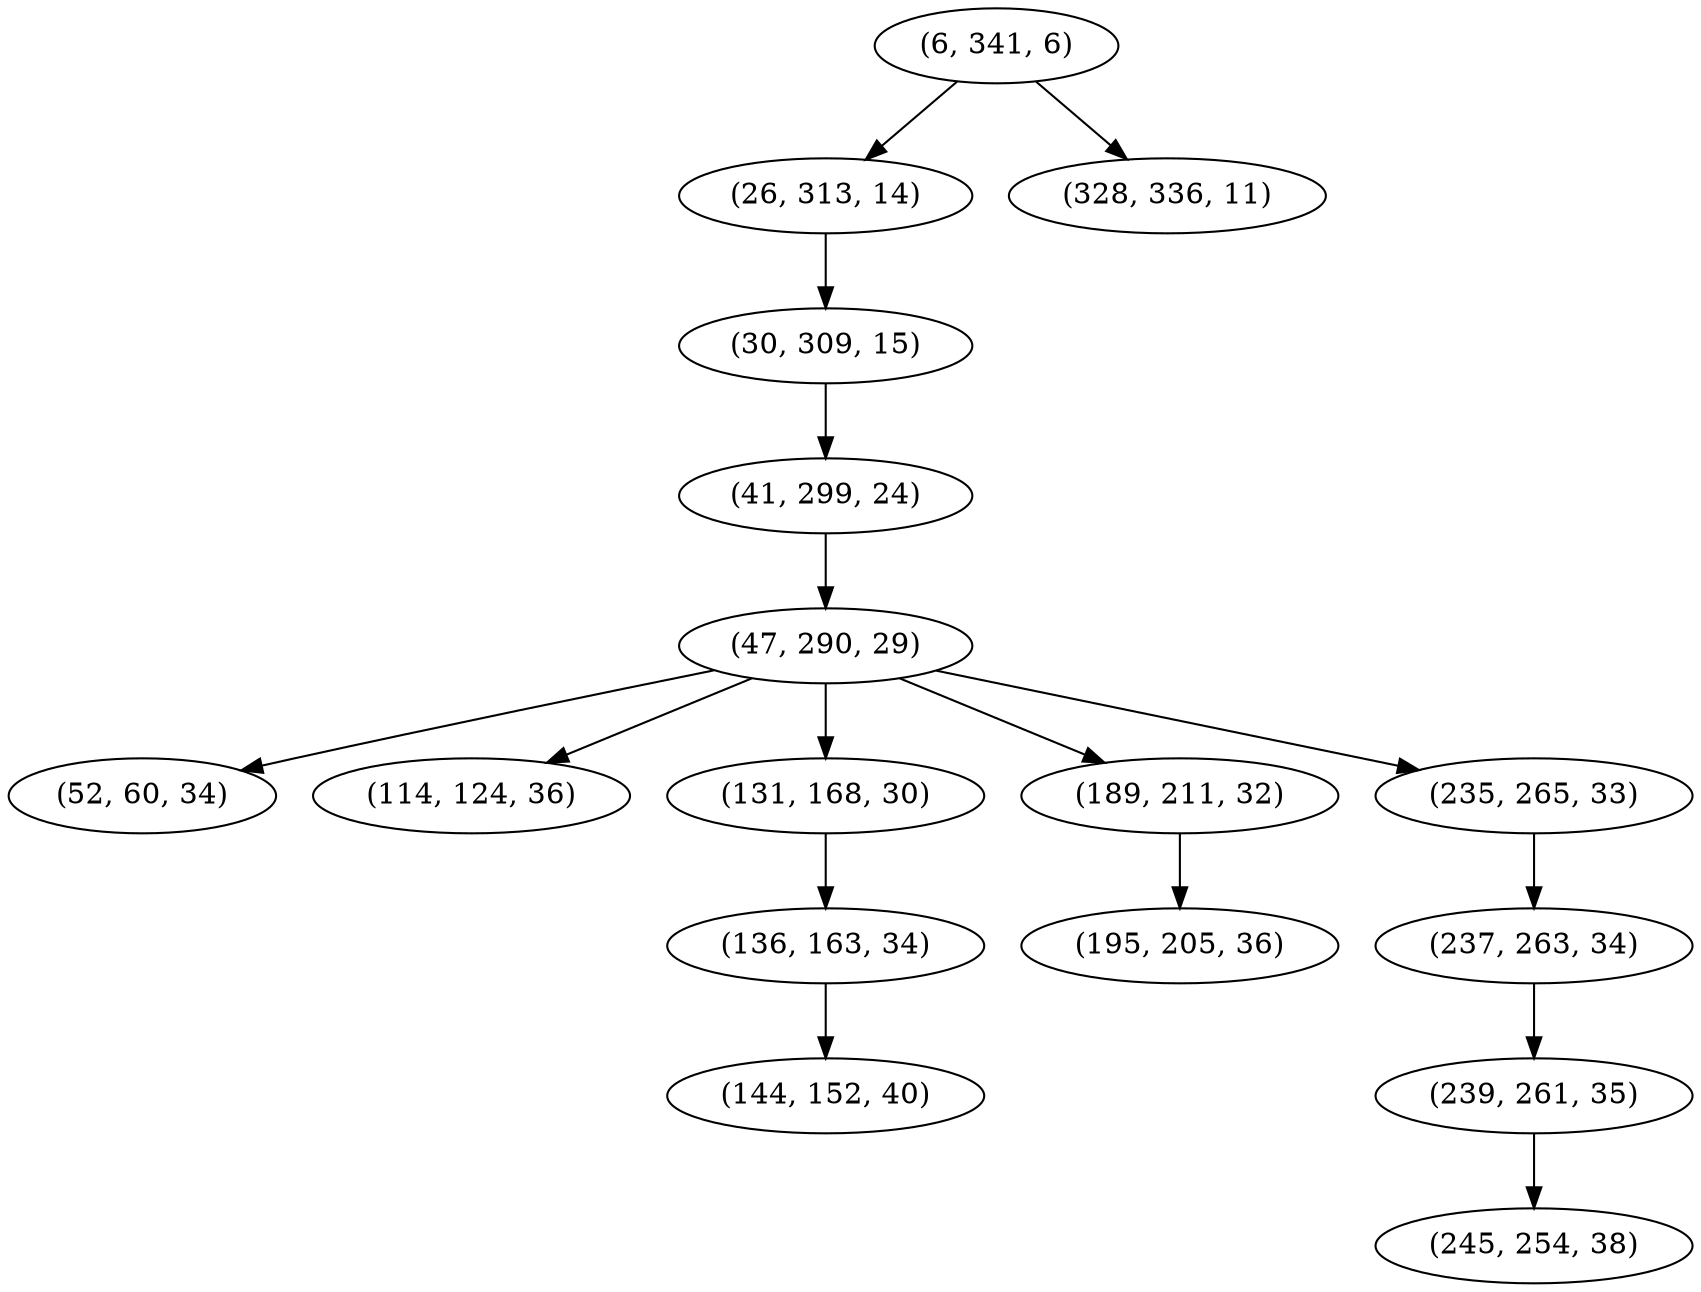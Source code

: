 digraph tree {
    "(6, 341, 6)";
    "(26, 313, 14)";
    "(30, 309, 15)";
    "(41, 299, 24)";
    "(47, 290, 29)";
    "(52, 60, 34)";
    "(114, 124, 36)";
    "(131, 168, 30)";
    "(136, 163, 34)";
    "(144, 152, 40)";
    "(189, 211, 32)";
    "(195, 205, 36)";
    "(235, 265, 33)";
    "(237, 263, 34)";
    "(239, 261, 35)";
    "(245, 254, 38)";
    "(328, 336, 11)";
    "(6, 341, 6)" -> "(26, 313, 14)";
    "(6, 341, 6)" -> "(328, 336, 11)";
    "(26, 313, 14)" -> "(30, 309, 15)";
    "(30, 309, 15)" -> "(41, 299, 24)";
    "(41, 299, 24)" -> "(47, 290, 29)";
    "(47, 290, 29)" -> "(52, 60, 34)";
    "(47, 290, 29)" -> "(114, 124, 36)";
    "(47, 290, 29)" -> "(131, 168, 30)";
    "(47, 290, 29)" -> "(189, 211, 32)";
    "(47, 290, 29)" -> "(235, 265, 33)";
    "(131, 168, 30)" -> "(136, 163, 34)";
    "(136, 163, 34)" -> "(144, 152, 40)";
    "(189, 211, 32)" -> "(195, 205, 36)";
    "(235, 265, 33)" -> "(237, 263, 34)";
    "(237, 263, 34)" -> "(239, 261, 35)";
    "(239, 261, 35)" -> "(245, 254, 38)";
}
